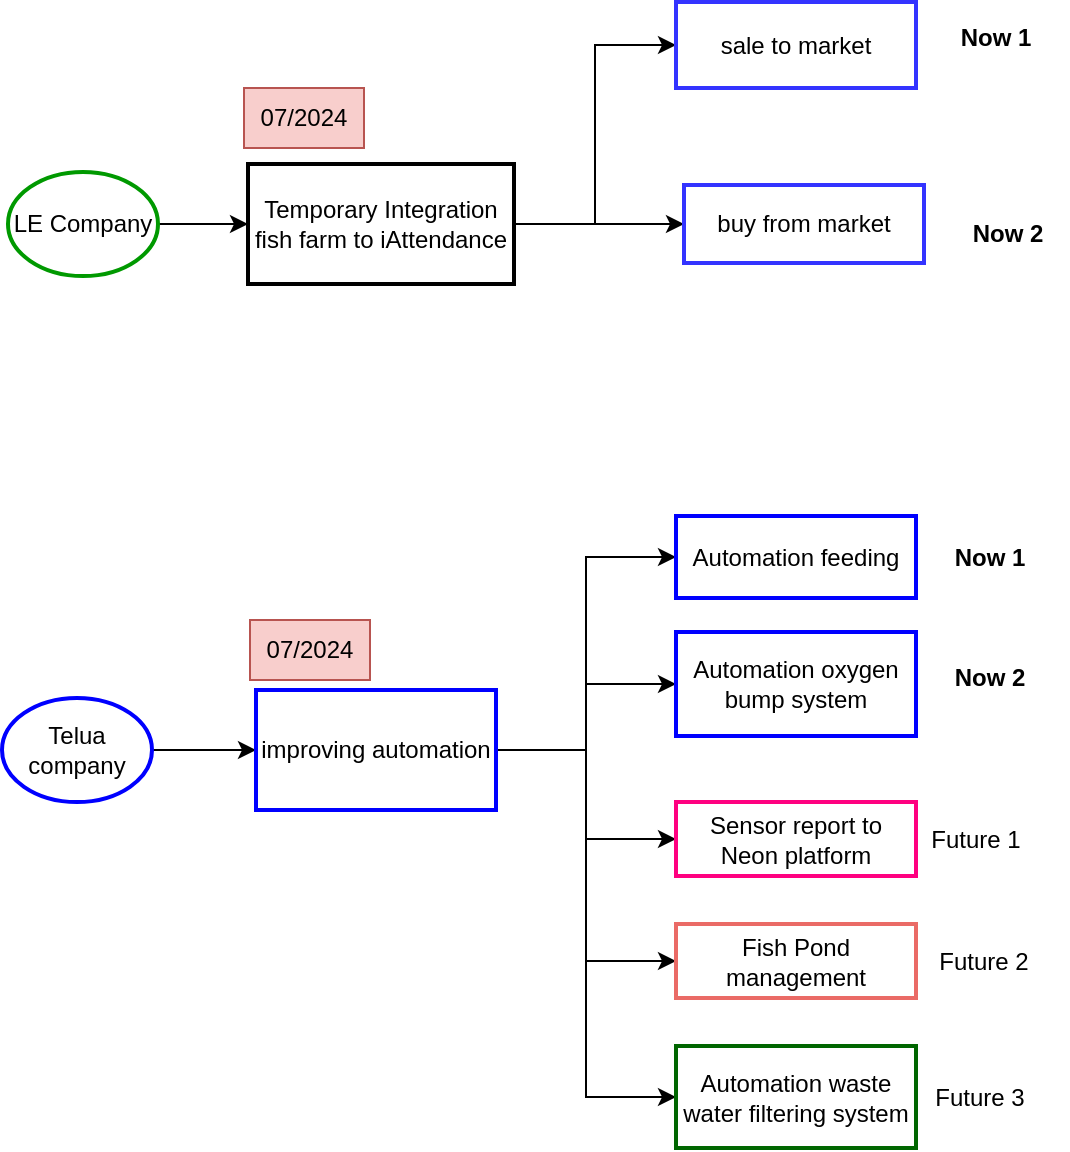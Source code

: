 <mxfile border="50" scale="3" compressed="false" locked="false" version="24.5.4" type="github">
  <diagram name="Blank" id="YmL12bMKpDGza6XwsDPr">
    <mxGraphModel dx="794" dy="452" grid="0" gridSize="10" guides="1" tooltips="1" connect="1" arrows="1" fold="1" page="0" pageScale="1" pageWidth="827" pageHeight="1169" background="none" math="1" shadow="0">
      <root>
        <mxCell id="X5NqExCQtvZxIxQ7pmgY-0" />
        <mxCell id="1" parent="X5NqExCQtvZxIxQ7pmgY-0" />
        <mxCell id="Izuh_7VSpfHUf3xHKSjE-6" value="" style="edgeStyle=orthogonalEdgeStyle;rounded=0;orthogonalLoop=1;jettySize=auto;html=1;" parent="1" source="Izuh_7VSpfHUf3xHKSjE-1" target="Izuh_7VSpfHUf3xHKSjE-5" edge="1">
          <mxGeometry relative="1" as="geometry" />
        </mxCell>
        <mxCell id="Izuh_7VSpfHUf3xHKSjE-1" value="LE Company" style="strokeWidth=2;html=1;shape=mxgraph.flowchart.start_2;whiteSpace=wrap;strokeColor=#009900;" parent="1" vertex="1">
          <mxGeometry x="128" y="180" width="75" height="52" as="geometry" />
        </mxCell>
        <mxCell id="Izuh_7VSpfHUf3xHKSjE-10" value="" style="edgeStyle=orthogonalEdgeStyle;rounded=0;orthogonalLoop=1;jettySize=auto;html=1;entryX=0;entryY=0.5;entryDx=0;entryDy=0;" parent="1" source="Izuh_7VSpfHUf3xHKSjE-5" target="Izuh_7VSpfHUf3xHKSjE-11" edge="1">
          <mxGeometry relative="1" as="geometry">
            <mxPoint x="462" y="177" as="targetPoint" />
          </mxGeometry>
        </mxCell>
        <mxCell id="Izuh_7VSpfHUf3xHKSjE-13" style="edgeStyle=orthogonalEdgeStyle;rounded=0;orthogonalLoop=1;jettySize=auto;html=1;entryX=0;entryY=0.5;entryDx=0;entryDy=0;" parent="1" source="Izuh_7VSpfHUf3xHKSjE-5" target="Izuh_7VSpfHUf3xHKSjE-12" edge="1">
          <mxGeometry relative="1" as="geometry" />
        </mxCell>
        <mxCell id="Izuh_7VSpfHUf3xHKSjE-5" value="Temporary Integration fish farm to iAttendance" style="whiteSpace=wrap;html=1;strokeWidth=2;" parent="1" vertex="1">
          <mxGeometry x="248" y="176" width="133" height="60" as="geometry" />
        </mxCell>
        <mxCell id="Izuh_7VSpfHUf3xHKSjE-7" value="07/2024" style="text;strokeColor=#b85450;align=center;fillColor=#f8cecc;html=1;verticalAlign=middle;whiteSpace=wrap;rounded=0;" parent="1" vertex="1">
          <mxGeometry x="246" y="138" width="60" height="30" as="geometry" />
        </mxCell>
        <mxCell id="Izuh_7VSpfHUf3xHKSjE-11" value="sale to market" style="whiteSpace=wrap;html=1;strokeWidth=2;strokeColor=#3333FF;" parent="1" vertex="1">
          <mxGeometry x="462" y="95" width="120" height="43" as="geometry" />
        </mxCell>
        <mxCell id="Izuh_7VSpfHUf3xHKSjE-12" value="buy from market" style="whiteSpace=wrap;html=1;strokeWidth=2;strokeColor=#3333FF;" parent="1" vertex="1">
          <mxGeometry x="466" y="186.5" width="120" height="39" as="geometry" />
        </mxCell>
        <mxCell id="Izuh_7VSpfHUf3xHKSjE-25" style="edgeStyle=orthogonalEdgeStyle;rounded=0;orthogonalLoop=1;jettySize=auto;html=1;entryX=0;entryY=0.5;entryDx=0;entryDy=0;" parent="1" source="Izuh_7VSpfHUf3xHKSjE-14" target="Izuh_7VSpfHUf3xHKSjE-18" edge="1">
          <mxGeometry relative="1" as="geometry" />
        </mxCell>
        <mxCell id="Izuh_7VSpfHUf3xHKSjE-14" value="Telua company" style="strokeWidth=2;html=1;shape=mxgraph.flowchart.start_2;whiteSpace=wrap;strokeColor=#0000FF;" parent="1" vertex="1">
          <mxGeometry x="125" y="443" width="75" height="52" as="geometry" />
        </mxCell>
        <mxCell id="Izuh_7VSpfHUf3xHKSjE-16" value="" style="edgeStyle=orthogonalEdgeStyle;rounded=0;orthogonalLoop=1;jettySize=auto;html=1;entryX=0;entryY=0.5;entryDx=0;entryDy=0;" parent="1" source="Izuh_7VSpfHUf3xHKSjE-18" target="Izuh_7VSpfHUf3xHKSjE-21" edge="1">
          <mxGeometry relative="1" as="geometry">
            <mxPoint x="453" y="440" as="targetPoint" />
          </mxGeometry>
        </mxCell>
        <mxCell id="Izuh_7VSpfHUf3xHKSjE-17" style="edgeStyle=orthogonalEdgeStyle;rounded=0;orthogonalLoop=1;jettySize=auto;html=1;entryX=0;entryY=0.5;entryDx=0;entryDy=0;" parent="1" source="Izuh_7VSpfHUf3xHKSjE-18" target="Izuh_7VSpfHUf3xHKSjE-22" edge="1">
          <mxGeometry relative="1" as="geometry" />
        </mxCell>
        <mxCell id="Izuh_7VSpfHUf3xHKSjE-24" style="edgeStyle=orthogonalEdgeStyle;rounded=0;orthogonalLoop=1;jettySize=auto;html=1;entryX=0;entryY=0.5;entryDx=0;entryDy=0;" parent="1" source="Izuh_7VSpfHUf3xHKSjE-18" target="Izuh_7VSpfHUf3xHKSjE-23" edge="1">
          <mxGeometry relative="1" as="geometry" />
        </mxCell>
        <mxCell id="tZoYD0UCbFzbl_rfIjZB-3" style="edgeStyle=orthogonalEdgeStyle;rounded=0;orthogonalLoop=1;jettySize=auto;html=1;entryX=0;entryY=0.5;entryDx=0;entryDy=0;" edge="1" parent="1" source="Izuh_7VSpfHUf3xHKSjE-18" target="tZoYD0UCbFzbl_rfIjZB-2">
          <mxGeometry relative="1" as="geometry" />
        </mxCell>
        <mxCell id="tZoYD0UCbFzbl_rfIjZB-5" style="edgeStyle=orthogonalEdgeStyle;rounded=0;orthogonalLoop=1;jettySize=auto;html=1;entryX=0;entryY=0.5;entryDx=0;entryDy=0;" edge="1" parent="1" source="Izuh_7VSpfHUf3xHKSjE-18" target="tZoYD0UCbFzbl_rfIjZB-4">
          <mxGeometry relative="1" as="geometry" />
        </mxCell>
        <mxCell id="Izuh_7VSpfHUf3xHKSjE-18" value="improving automation" style="whiteSpace=wrap;html=1;strokeWidth=2;strokeColor=#0000FF;" parent="1" vertex="1">
          <mxGeometry x="252" y="439" width="120" height="60" as="geometry" />
        </mxCell>
        <mxCell id="Izuh_7VSpfHUf3xHKSjE-19" value="07/2024" style="text;strokeColor=#b85450;align=center;fillColor=#f8cecc;html=1;verticalAlign=middle;whiteSpace=wrap;rounded=0;" parent="1" vertex="1">
          <mxGeometry x="249" y="404" width="60" height="30" as="geometry" />
        </mxCell>
        <mxCell id="Izuh_7VSpfHUf3xHKSjE-21" value="Automation feeding" style="whiteSpace=wrap;html=1;strokeWidth=2;strokeColor=#0000FF;" parent="1" vertex="1">
          <mxGeometry x="462" y="352" width="120" height="41" as="geometry" />
        </mxCell>
        <mxCell id="Izuh_7VSpfHUf3xHKSjE-22" value="Automation oxygen bump system" style="whiteSpace=wrap;html=1;strokeWidth=2;strokeColor=#0000FF;" parent="1" vertex="1">
          <mxGeometry x="462" y="410" width="120" height="52" as="geometry" />
        </mxCell>
        <mxCell id="Izuh_7VSpfHUf3xHKSjE-23" value="Automation waste water filtering system" style="whiteSpace=wrap;html=1;strokeWidth=2;strokeColor=#006600;" parent="1" vertex="1">
          <mxGeometry x="462" y="617" width="120" height="51" as="geometry" />
        </mxCell>
        <mxCell id="tZoYD0UCbFzbl_rfIjZB-1" value="Future 3" style="text;html=1;align=center;verticalAlign=middle;whiteSpace=wrap;rounded=0;" vertex="1" parent="1">
          <mxGeometry x="584" y="627.5" width="60" height="30" as="geometry" />
        </mxCell>
        <mxCell id="tZoYD0UCbFzbl_rfIjZB-2" value="Sensor report to Neon platform" style="whiteSpace=wrap;html=1;strokeWidth=2;strokeColor=#FF0080;" vertex="1" parent="1">
          <mxGeometry x="462" y="495" width="120" height="37" as="geometry" />
        </mxCell>
        <mxCell id="tZoYD0UCbFzbl_rfIjZB-4" value="Fish Pond management" style="whiteSpace=wrap;html=1;strokeWidth=2;strokeColor=#EA6B66;" vertex="1" parent="1">
          <mxGeometry x="462" y="556" width="120" height="37" as="geometry" />
        </mxCell>
        <mxCell id="tZoYD0UCbFzbl_rfIjZB-6" value="Future 2" style="text;html=1;align=center;verticalAlign=middle;whiteSpace=wrap;rounded=0;" vertex="1" parent="1">
          <mxGeometry x="586" y="559.5" width="60" height="30" as="geometry" />
        </mxCell>
        <mxCell id="tZoYD0UCbFzbl_rfIjZB-7" value="Future 1" style="text;html=1;align=center;verticalAlign=middle;whiteSpace=wrap;rounded=0;" vertex="1" parent="1">
          <mxGeometry x="582" y="498.5" width="60" height="30" as="geometry" />
        </mxCell>
        <mxCell id="tZoYD0UCbFzbl_rfIjZB-8" value="Now 1" style="text;html=1;align=center;verticalAlign=middle;whiteSpace=wrap;rounded=0;fontStyle=1" vertex="1" parent="1">
          <mxGeometry x="592" y="98" width="60" height="30" as="geometry" />
        </mxCell>
        <mxCell id="tZoYD0UCbFzbl_rfIjZB-9" value="Now 2" style="text;html=1;align=center;verticalAlign=middle;whiteSpace=wrap;rounded=0;fontStyle=1" vertex="1" parent="1">
          <mxGeometry x="598" y="195.5" width="60" height="30" as="geometry" />
        </mxCell>
        <mxCell id="tZoYD0UCbFzbl_rfIjZB-10" value="Now 1" style="text;html=1;align=center;verticalAlign=middle;whiteSpace=wrap;rounded=0;fontStyle=1" vertex="1" parent="1">
          <mxGeometry x="589" y="357.5" width="60" height="30" as="geometry" />
        </mxCell>
        <mxCell id="tZoYD0UCbFzbl_rfIjZB-11" value="Now 2" style="text;html=1;align=center;verticalAlign=middle;whiteSpace=wrap;rounded=0;fontStyle=1" vertex="1" parent="1">
          <mxGeometry x="589" y="418" width="60" height="30" as="geometry" />
        </mxCell>
      </root>
    </mxGraphModel>
  </diagram>
</mxfile>
